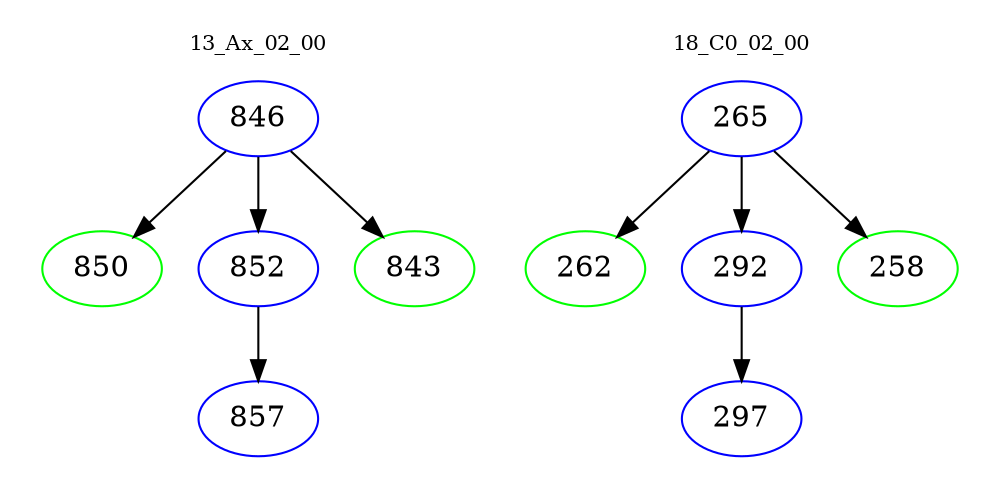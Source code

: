 digraph{
subgraph cluster_0 {
color = white
label = "13_Ax_02_00";
fontsize=10;
T0_846 [label="846", color="blue"]
T0_846 -> T0_850 [color="black"]
T0_850 [label="850", color="green"]
T0_846 -> T0_852 [color="black"]
T0_852 [label="852", color="blue"]
T0_852 -> T0_857 [color="black"]
T0_857 [label="857", color="blue"]
T0_846 -> T0_843 [color="black"]
T0_843 [label="843", color="green"]
}
subgraph cluster_1 {
color = white
label = "18_C0_02_00";
fontsize=10;
T1_265 [label="265", color="blue"]
T1_265 -> T1_262 [color="black"]
T1_262 [label="262", color="green"]
T1_265 -> T1_292 [color="black"]
T1_292 [label="292", color="blue"]
T1_292 -> T1_297 [color="black"]
T1_297 [label="297", color="blue"]
T1_265 -> T1_258 [color="black"]
T1_258 [label="258", color="green"]
}
}
